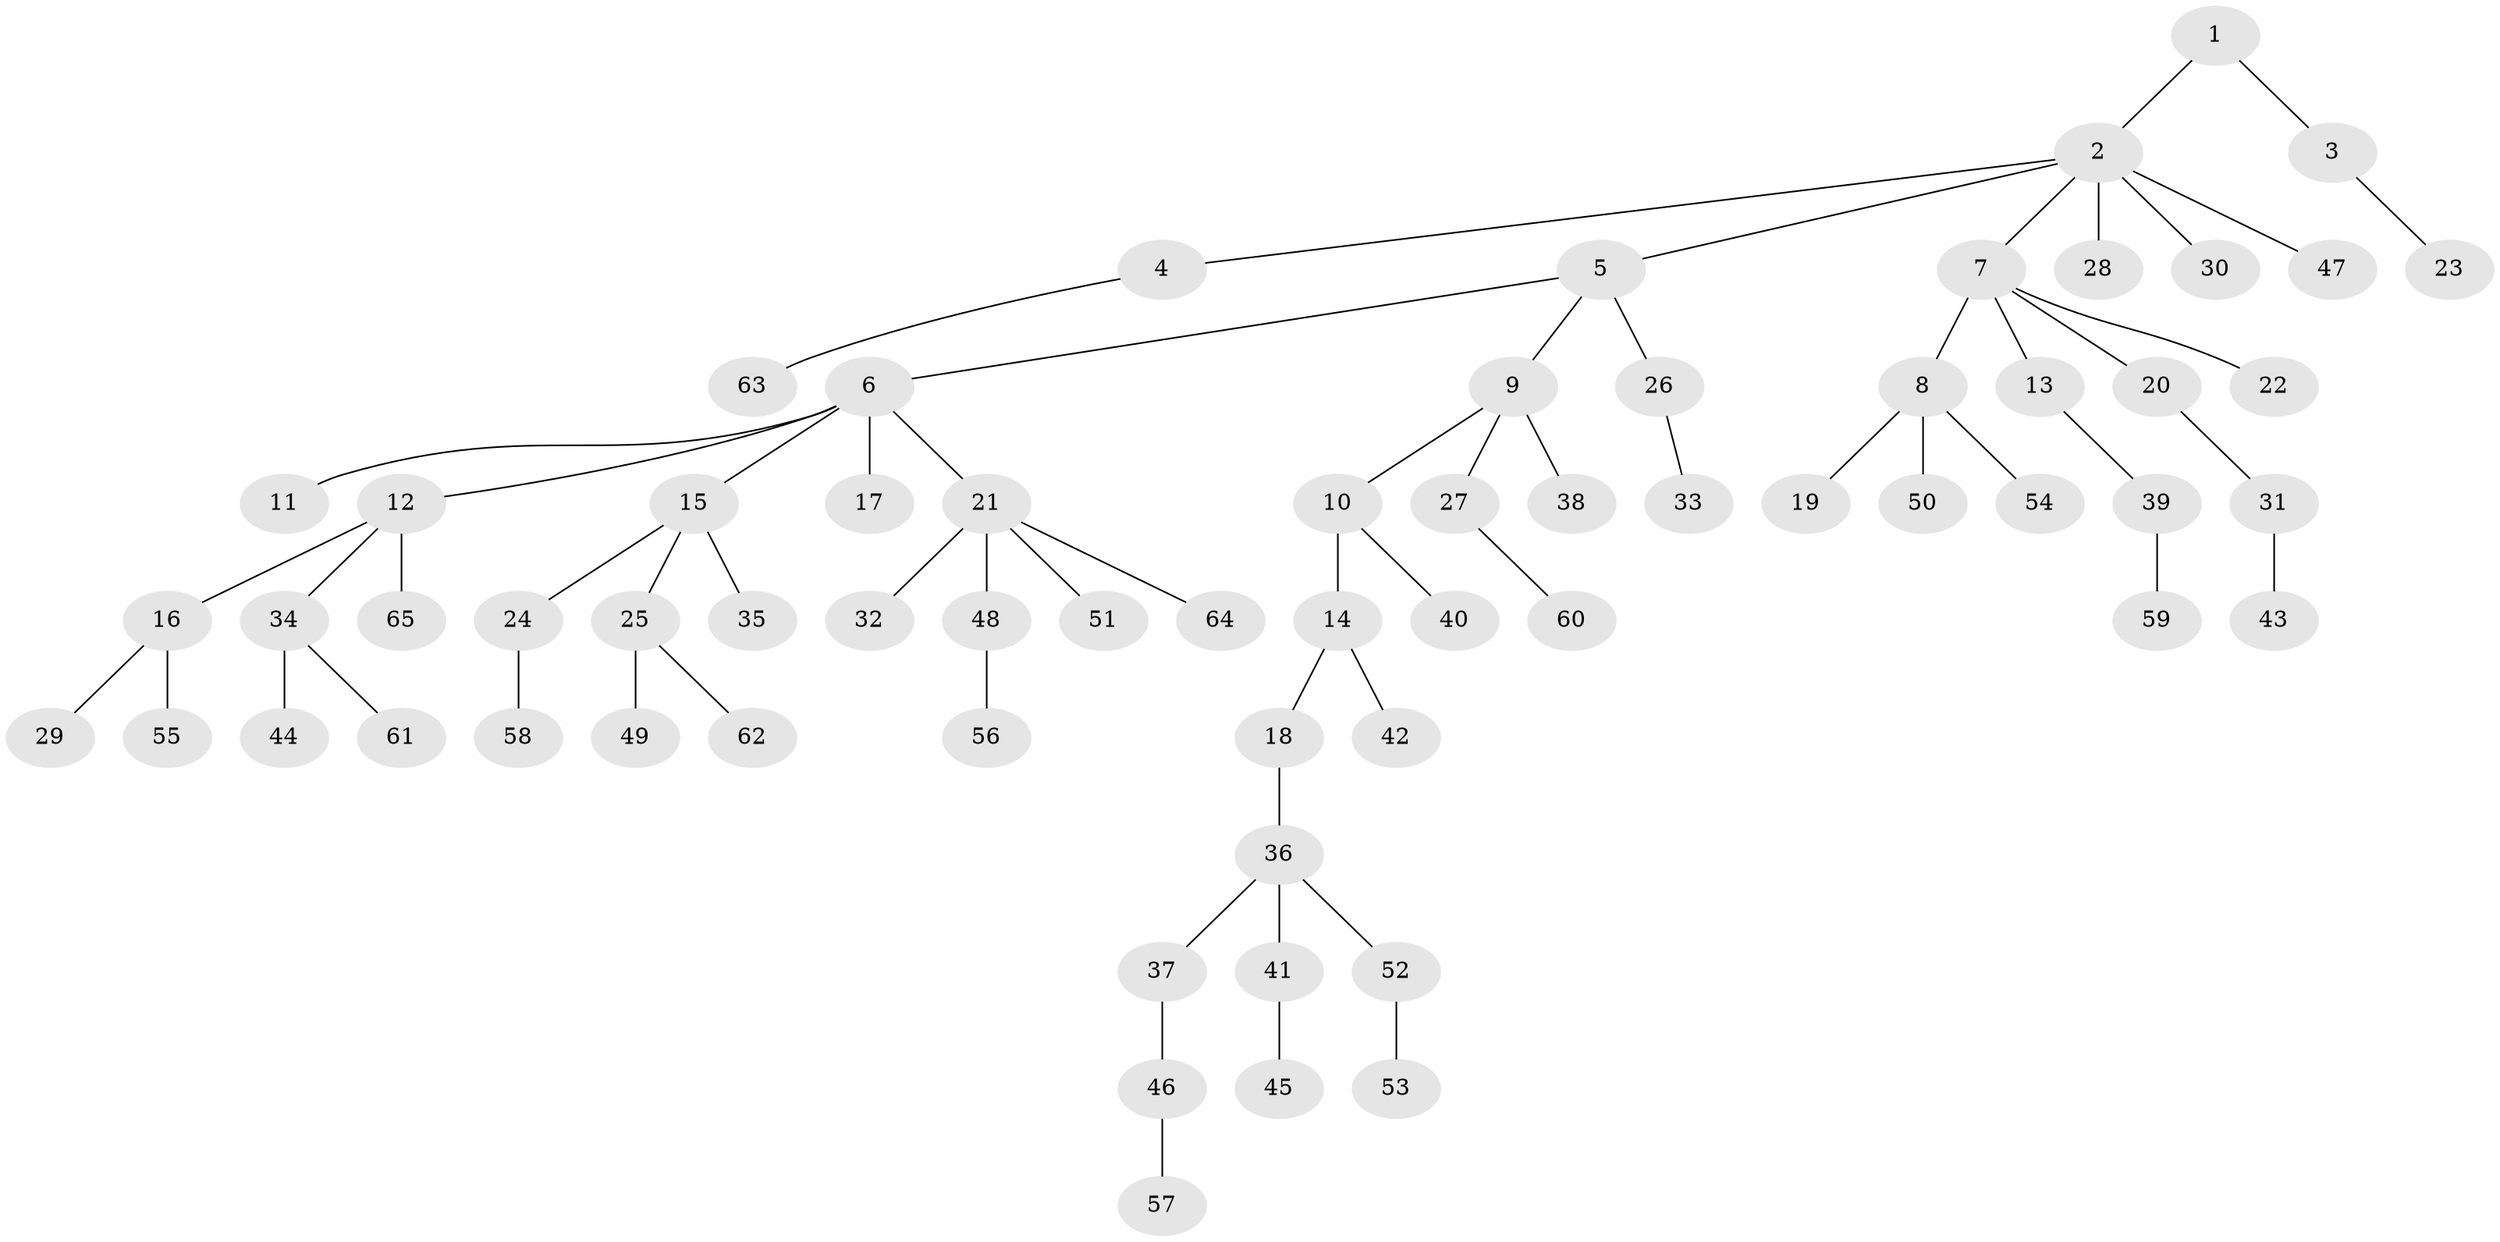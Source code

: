// coarse degree distribution, {4: 0.1, 3: 0.1, 1: 0.55, 2: 0.2, 5: 0.05}
// Generated by graph-tools (version 1.1) at 2025/37/03/04/25 23:37:16]
// undirected, 65 vertices, 64 edges
graph export_dot {
  node [color=gray90,style=filled];
  1;
  2;
  3;
  4;
  5;
  6;
  7;
  8;
  9;
  10;
  11;
  12;
  13;
  14;
  15;
  16;
  17;
  18;
  19;
  20;
  21;
  22;
  23;
  24;
  25;
  26;
  27;
  28;
  29;
  30;
  31;
  32;
  33;
  34;
  35;
  36;
  37;
  38;
  39;
  40;
  41;
  42;
  43;
  44;
  45;
  46;
  47;
  48;
  49;
  50;
  51;
  52;
  53;
  54;
  55;
  56;
  57;
  58;
  59;
  60;
  61;
  62;
  63;
  64;
  65;
  1 -- 2;
  1 -- 3;
  2 -- 4;
  2 -- 5;
  2 -- 7;
  2 -- 28;
  2 -- 30;
  2 -- 47;
  3 -- 23;
  4 -- 63;
  5 -- 6;
  5 -- 9;
  5 -- 26;
  6 -- 11;
  6 -- 12;
  6 -- 15;
  6 -- 17;
  6 -- 21;
  7 -- 8;
  7 -- 13;
  7 -- 20;
  7 -- 22;
  8 -- 19;
  8 -- 50;
  8 -- 54;
  9 -- 10;
  9 -- 27;
  9 -- 38;
  10 -- 14;
  10 -- 40;
  12 -- 16;
  12 -- 34;
  12 -- 65;
  13 -- 39;
  14 -- 18;
  14 -- 42;
  15 -- 24;
  15 -- 25;
  15 -- 35;
  16 -- 29;
  16 -- 55;
  18 -- 36;
  20 -- 31;
  21 -- 32;
  21 -- 48;
  21 -- 51;
  21 -- 64;
  24 -- 58;
  25 -- 49;
  25 -- 62;
  26 -- 33;
  27 -- 60;
  31 -- 43;
  34 -- 44;
  34 -- 61;
  36 -- 37;
  36 -- 41;
  36 -- 52;
  37 -- 46;
  39 -- 59;
  41 -- 45;
  46 -- 57;
  48 -- 56;
  52 -- 53;
}
